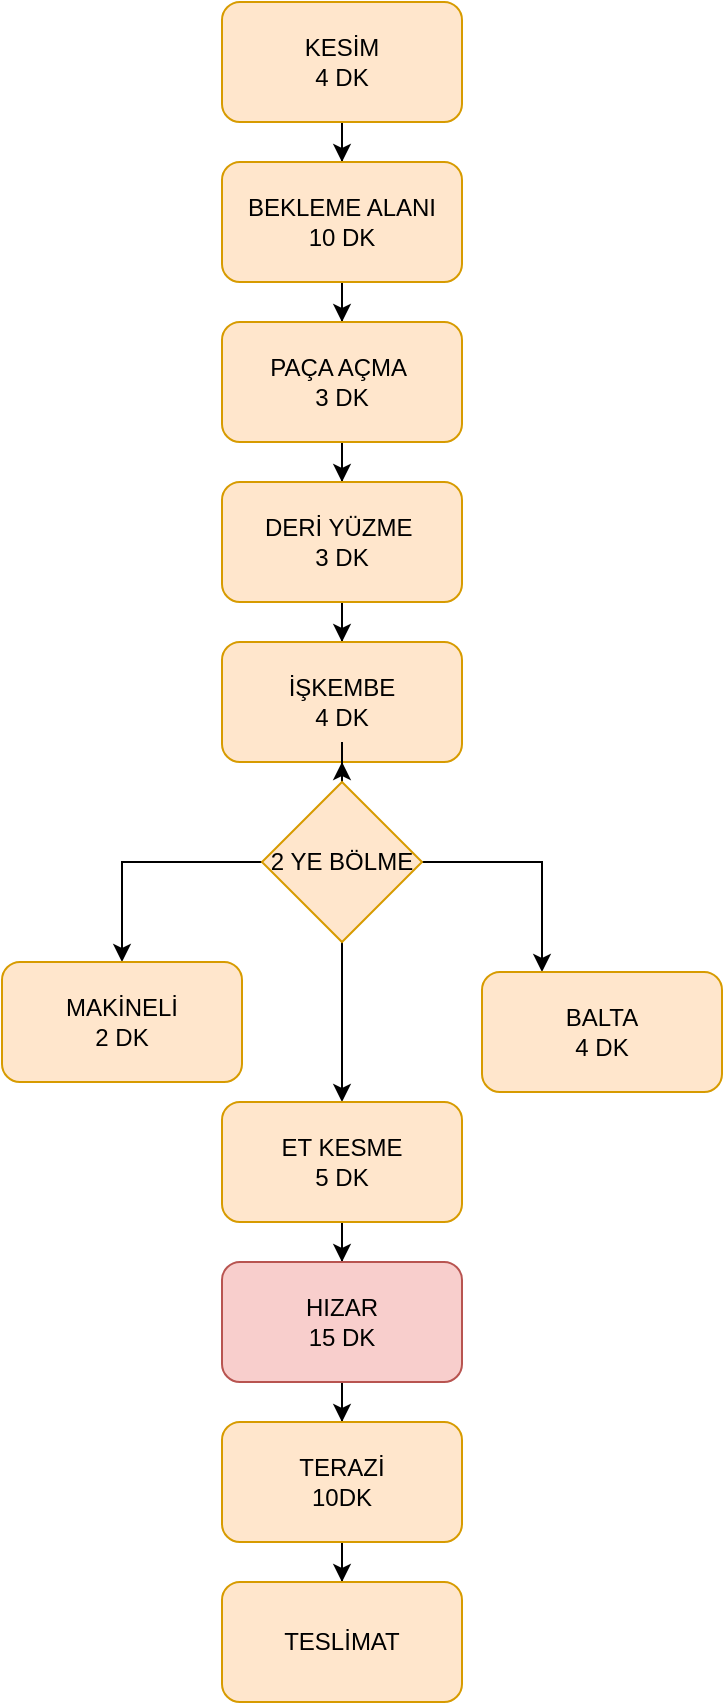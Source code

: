 <mxfile version="21.2.9" type="github">
  <diagram name="Sayfa -1" id="6fIQ4GWN-sAGrg5-e968">
    <mxGraphModel dx="1406" dy="957" grid="1" gridSize="10" guides="1" tooltips="1" connect="1" arrows="1" fold="1" page="1" pageScale="1" pageWidth="827" pageHeight="1169" math="0" shadow="0">
      <root>
        <mxCell id="0" />
        <mxCell id="1" parent="0" />
        <mxCell id="kc_Yy0Ue8-NvdMx6AiQ4-24" style="edgeStyle=orthogonalEdgeStyle;rounded=0;orthogonalLoop=1;jettySize=auto;html=1;entryX=0.25;entryY=0;entryDx=0;entryDy=0;" edge="1" parent="1" source="kc_Yy0Ue8-NvdMx6AiQ4-17" target="kc_Yy0Ue8-NvdMx6AiQ4-19">
          <mxGeometry relative="1" as="geometry" />
        </mxCell>
        <mxCell id="kc_Yy0Ue8-NvdMx6AiQ4-21" style="edgeStyle=orthogonalEdgeStyle;rounded=0;orthogonalLoop=1;jettySize=auto;html=1;entryX=0.5;entryY=0;entryDx=0;entryDy=0;" edge="1" parent="1" source="kc_Yy0Ue8-NvdMx6AiQ4-17" target="kc_Yy0Ue8-NvdMx6AiQ4-15">
          <mxGeometry relative="1" as="geometry" />
        </mxCell>
        <mxCell id="kc_Yy0Ue8-NvdMx6AiQ4-3" value="" style="edgeStyle=orthogonalEdgeStyle;rounded=0;orthogonalLoop=1;jettySize=auto;html=1;" edge="1" parent="1" source="kc_Yy0Ue8-NvdMx6AiQ4-1" target="kc_Yy0Ue8-NvdMx6AiQ4-2">
          <mxGeometry relative="1" as="geometry" />
        </mxCell>
        <mxCell id="kc_Yy0Ue8-NvdMx6AiQ4-1" value="KESİM&lt;br&gt;4 DK" style="rounded=1;whiteSpace=wrap;html=1;fillColor=#ffe6cc;strokeColor=#d79b00;" vertex="1" parent="1">
          <mxGeometry x="60" y="40" width="120" height="60" as="geometry" />
        </mxCell>
        <mxCell id="kc_Yy0Ue8-NvdMx6AiQ4-7" value="" style="edgeStyle=orthogonalEdgeStyle;rounded=0;orthogonalLoop=1;jettySize=auto;html=1;" edge="1" parent="1" source="kc_Yy0Ue8-NvdMx6AiQ4-2" target="kc_Yy0Ue8-NvdMx6AiQ4-6">
          <mxGeometry relative="1" as="geometry" />
        </mxCell>
        <mxCell id="kc_Yy0Ue8-NvdMx6AiQ4-2" value="BEKLEME ALANI&lt;br&gt;10 DK" style="whiteSpace=wrap;html=1;rounded=1;fillColor=#ffe6cc;strokeColor=#d79b00;" vertex="1" parent="1">
          <mxGeometry x="60" y="120" width="120" height="60" as="geometry" />
        </mxCell>
        <mxCell id="kc_Yy0Ue8-NvdMx6AiQ4-11" value="" style="edgeStyle=orthogonalEdgeStyle;rounded=0;orthogonalLoop=1;jettySize=auto;html=1;" edge="1" parent="1" source="kc_Yy0Ue8-NvdMx6AiQ4-6" target="kc_Yy0Ue8-NvdMx6AiQ4-10">
          <mxGeometry relative="1" as="geometry" />
        </mxCell>
        <mxCell id="kc_Yy0Ue8-NvdMx6AiQ4-6" value="PAÇA AÇMA&amp;nbsp;&lt;br&gt;3 DK" style="whiteSpace=wrap;html=1;fillColor=#ffe6cc;strokeColor=#d79b00;rounded=1;" vertex="1" parent="1">
          <mxGeometry x="60" y="200" width="120" height="60" as="geometry" />
        </mxCell>
        <mxCell id="kc_Yy0Ue8-NvdMx6AiQ4-14" value="" style="edgeStyle=orthogonalEdgeStyle;rounded=0;orthogonalLoop=1;jettySize=auto;html=1;" edge="1" parent="1" source="kc_Yy0Ue8-NvdMx6AiQ4-10" target="kc_Yy0Ue8-NvdMx6AiQ4-13">
          <mxGeometry relative="1" as="geometry" />
        </mxCell>
        <mxCell id="kc_Yy0Ue8-NvdMx6AiQ4-10" value="DERİ YÜZME&amp;nbsp;&lt;br&gt;3 DK" style="whiteSpace=wrap;html=1;fillColor=#ffe6cc;strokeColor=#d79b00;rounded=1;" vertex="1" parent="1">
          <mxGeometry x="60" y="280" width="120" height="60" as="geometry" />
        </mxCell>
        <mxCell id="kc_Yy0Ue8-NvdMx6AiQ4-13" value="İŞKEMBE&lt;br&gt;4 DK" style="whiteSpace=wrap;html=1;fillColor=#ffe6cc;strokeColor=#d79b00;rounded=1;" vertex="1" parent="1">
          <mxGeometry x="60" y="360" width="120" height="60" as="geometry" />
        </mxCell>
        <mxCell id="kc_Yy0Ue8-NvdMx6AiQ4-15" value="MAKİNELİ&lt;br&gt;2 DK" style="whiteSpace=wrap;html=1;fillColor=#ffe6cc;strokeColor=#d79b00;rounded=1;" vertex="1" parent="1">
          <mxGeometry x="-50" y="520" width="120" height="60" as="geometry" />
        </mxCell>
        <mxCell id="kc_Yy0Ue8-NvdMx6AiQ4-18" value="" style="edgeStyle=orthogonalEdgeStyle;rounded=0;orthogonalLoop=1;jettySize=auto;html=1;" edge="1" parent="1" source="kc_Yy0Ue8-NvdMx6AiQ4-17" target="kc_Yy0Ue8-NvdMx6AiQ4-13">
          <mxGeometry relative="1" as="geometry" />
        </mxCell>
        <mxCell id="kc_Yy0Ue8-NvdMx6AiQ4-27" value="" style="edgeStyle=orthogonalEdgeStyle;rounded=0;orthogonalLoop=1;jettySize=auto;html=1;" edge="1" parent="1" source="kc_Yy0Ue8-NvdMx6AiQ4-17" target="kc_Yy0Ue8-NvdMx6AiQ4-26">
          <mxGeometry relative="1" as="geometry" />
        </mxCell>
        <mxCell id="kc_Yy0Ue8-NvdMx6AiQ4-17" value="2 YE BÖLME" style="rhombus;whiteSpace=wrap;html=1;fillColor=#ffe6cc;strokeColor=#d79b00;" vertex="1" parent="1">
          <mxGeometry x="80" y="430" width="80" height="80" as="geometry" />
        </mxCell>
        <mxCell id="kc_Yy0Ue8-NvdMx6AiQ4-19" value="BALTA&lt;br&gt;4 DK" style="whiteSpace=wrap;html=1;fillColor=#ffe6cc;strokeColor=#d79b00;rounded=1;" vertex="1" parent="1">
          <mxGeometry x="190" y="525" width="120" height="60" as="geometry" />
        </mxCell>
        <mxCell id="kc_Yy0Ue8-NvdMx6AiQ4-29" value="" style="edgeStyle=orthogonalEdgeStyle;rounded=0;orthogonalLoop=1;jettySize=auto;html=1;" edge="1" parent="1" source="kc_Yy0Ue8-NvdMx6AiQ4-26" target="kc_Yy0Ue8-NvdMx6AiQ4-28">
          <mxGeometry relative="1" as="geometry" />
        </mxCell>
        <mxCell id="kc_Yy0Ue8-NvdMx6AiQ4-26" value="ET KESME&lt;br&gt;5 DK" style="rounded=1;whiteSpace=wrap;html=1;fillColor=#ffe6cc;strokeColor=#d79b00;" vertex="1" parent="1">
          <mxGeometry x="60" y="590" width="120" height="60" as="geometry" />
        </mxCell>
        <mxCell id="kc_Yy0Ue8-NvdMx6AiQ4-31" value="" style="edgeStyle=orthogonalEdgeStyle;rounded=0;orthogonalLoop=1;jettySize=auto;html=1;" edge="1" parent="1" source="kc_Yy0Ue8-NvdMx6AiQ4-28" target="kc_Yy0Ue8-NvdMx6AiQ4-30">
          <mxGeometry relative="1" as="geometry" />
        </mxCell>
        <mxCell id="kc_Yy0Ue8-NvdMx6AiQ4-28" value="HIZAR&lt;br&gt;15 DK" style="whiteSpace=wrap;html=1;fillColor=#f8cecc;strokeColor=#b85450;rounded=1;" vertex="1" parent="1">
          <mxGeometry x="60" y="670" width="120" height="60" as="geometry" />
        </mxCell>
        <mxCell id="kc_Yy0Ue8-NvdMx6AiQ4-36" value="" style="edgeStyle=orthogonalEdgeStyle;rounded=0;orthogonalLoop=1;jettySize=auto;html=1;" edge="1" parent="1" source="kc_Yy0Ue8-NvdMx6AiQ4-30" target="kc_Yy0Ue8-NvdMx6AiQ4-34">
          <mxGeometry relative="1" as="geometry" />
        </mxCell>
        <mxCell id="kc_Yy0Ue8-NvdMx6AiQ4-30" value="TERAZİ&lt;br&gt;10DK" style="whiteSpace=wrap;html=1;fillColor=#ffe6cc;strokeColor=#d79b00;rounded=1;" vertex="1" parent="1">
          <mxGeometry x="60" y="750" width="120" height="60" as="geometry" />
        </mxCell>
        <mxCell id="kc_Yy0Ue8-NvdMx6AiQ4-34" value="TESLİMAT" style="whiteSpace=wrap;html=1;fillColor=#ffe6cc;strokeColor=#d79b00;rounded=1;" vertex="1" parent="1">
          <mxGeometry x="60" y="830" width="120" height="60" as="geometry" />
        </mxCell>
      </root>
    </mxGraphModel>
  </diagram>
</mxfile>
